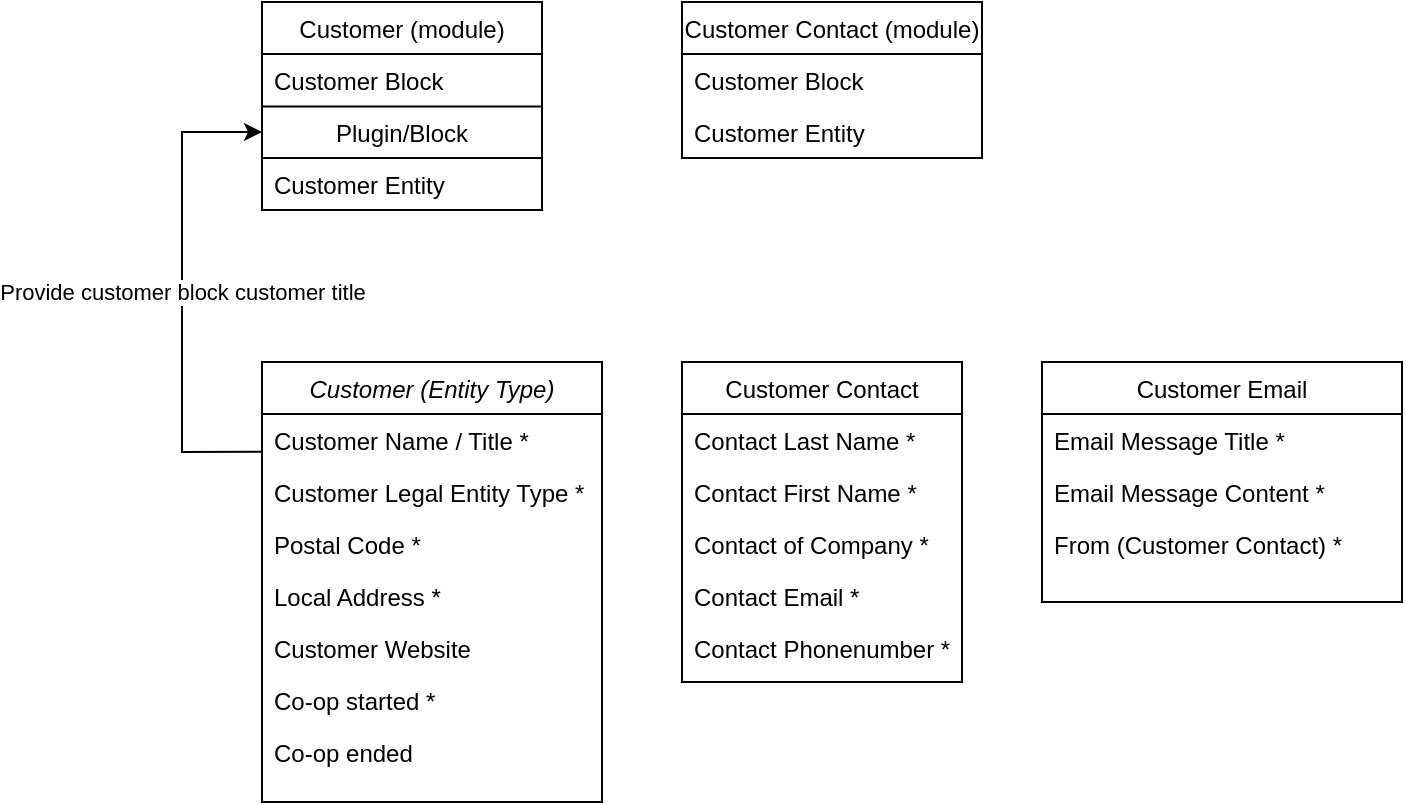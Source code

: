 <mxfile version="14.4.3" type="device"><diagram id="C5RBs43oDa-KdzZeNtuy" name="Page-1"><mxGraphModel dx="1588" dy="386" grid="1" gridSize="10" guides="1" tooltips="1" connect="1" arrows="1" fold="1" page="1" pageScale="1" pageWidth="827" pageHeight="1169" math="0" shadow="0"><root><mxCell id="WIyWlLk6GJQsqaUBKTNV-0"/><mxCell id="WIyWlLk6GJQsqaUBKTNV-1" parent="WIyWlLk6GJQsqaUBKTNV-0"/><mxCell id="zkfFHV4jXpPFQw0GAbJ--0" value="Customer (Entity Type)" style="swimlane;fontStyle=2;align=center;verticalAlign=top;childLayout=stackLayout;horizontal=1;startSize=26;horizontalStack=0;resizeParent=1;resizeLast=0;collapsible=1;marginBottom=0;rounded=0;shadow=0;strokeWidth=1;" parent="WIyWlLk6GJQsqaUBKTNV-1" vertex="1"><mxGeometry x="70" y="240" width="170" height="220" as="geometry"><mxRectangle x="230" y="140" width="160" height="26" as="alternateBounds"/></mxGeometry></mxCell><mxCell id="zkfFHV4jXpPFQw0GAbJ--1" value="Customer Name / Title *" style="text;align=left;verticalAlign=top;spacingLeft=4;spacingRight=4;overflow=hidden;rotatable=0;points=[[0,0.5],[1,0.5]];portConstraint=eastwest;" parent="zkfFHV4jXpPFQw0GAbJ--0" vertex="1"><mxGeometry y="26" width="170" height="26" as="geometry"/></mxCell><mxCell id="zkfFHV4jXpPFQw0GAbJ--2" value="Customer Legal Entity Type *" style="text;align=left;verticalAlign=top;spacingLeft=4;spacingRight=4;overflow=hidden;rotatable=0;points=[[0,0.5],[1,0.5]];portConstraint=eastwest;rounded=0;shadow=0;html=0;" parent="zkfFHV4jXpPFQw0GAbJ--0" vertex="1"><mxGeometry y="52" width="170" height="26" as="geometry"/></mxCell><mxCell id="zkfFHV4jXpPFQw0GAbJ--3" value="Postal Code *" style="text;align=left;verticalAlign=top;spacingLeft=4;spacingRight=4;overflow=hidden;rotatable=0;points=[[0,0.5],[1,0.5]];portConstraint=eastwest;rounded=0;shadow=0;html=0;" parent="zkfFHV4jXpPFQw0GAbJ--0" vertex="1"><mxGeometry y="78" width="170" height="26" as="geometry"/></mxCell><mxCell id="x12rZ52oedlUnGDKwIvy-3" value="Local Address *" style="text;align=left;verticalAlign=top;spacingLeft=4;spacingRight=4;overflow=hidden;rotatable=0;points=[[0,0.5],[1,0.5]];portConstraint=eastwest;rounded=0;shadow=0;html=0;" parent="zkfFHV4jXpPFQw0GAbJ--0" vertex="1"><mxGeometry y="104" width="170" height="26" as="geometry"/></mxCell><mxCell id="x12rZ52oedlUnGDKwIvy-4" value="Customer Website" style="text;align=left;verticalAlign=top;spacingLeft=4;spacingRight=4;overflow=hidden;rotatable=0;points=[[0,0.5],[1,0.5]];portConstraint=eastwest;rounded=0;shadow=0;html=0;" parent="zkfFHV4jXpPFQw0GAbJ--0" vertex="1"><mxGeometry y="130" width="170" height="26" as="geometry"/></mxCell><mxCell id="x12rZ52oedlUnGDKwIvy-5" value="Co-op started *" style="text;align=left;verticalAlign=top;spacingLeft=4;spacingRight=4;overflow=hidden;rotatable=0;points=[[0,0.5],[1,0.5]];portConstraint=eastwest;rounded=0;shadow=0;html=0;" parent="zkfFHV4jXpPFQw0GAbJ--0" vertex="1"><mxGeometry y="156" width="170" height="26" as="geometry"/></mxCell><mxCell id="x12rZ52oedlUnGDKwIvy-6" value="Co-op ended" style="text;align=left;verticalAlign=top;spacingLeft=4;spacingRight=4;overflow=hidden;rotatable=0;points=[[0,0.5],[1,0.5]];portConstraint=eastwest;rounded=0;shadow=0;html=0;" parent="zkfFHV4jXpPFQw0GAbJ--0" vertex="1"><mxGeometry y="182" width="170" height="26" as="geometry"/></mxCell><mxCell id="zkfFHV4jXpPFQw0GAbJ--13" value="Customer Email" style="swimlane;fontStyle=0;align=center;verticalAlign=top;childLayout=stackLayout;horizontal=1;startSize=26;horizontalStack=0;resizeParent=1;resizeLast=0;collapsible=1;marginBottom=0;rounded=0;shadow=0;strokeWidth=1;" parent="WIyWlLk6GJQsqaUBKTNV-1" vertex="1"><mxGeometry x="460" y="240" width="180" height="120" as="geometry"><mxRectangle x="340" y="380" width="170" height="26" as="alternateBounds"/></mxGeometry></mxCell><mxCell id="zkfFHV4jXpPFQw0GAbJ--14" value="Email Message Title *" style="text;align=left;verticalAlign=top;spacingLeft=4;spacingRight=4;overflow=hidden;rotatable=0;points=[[0,0.5],[1,0.5]];portConstraint=eastwest;" parent="zkfFHV4jXpPFQw0GAbJ--13" vertex="1"><mxGeometry y="26" width="180" height="26" as="geometry"/></mxCell><mxCell id="x12rZ52oedlUnGDKwIvy-9" value="Email Message Content *" style="text;align=left;verticalAlign=top;spacingLeft=4;spacingRight=4;overflow=hidden;rotatable=0;points=[[0,0.5],[1,0.5]];portConstraint=eastwest;" parent="zkfFHV4jXpPFQw0GAbJ--13" vertex="1"><mxGeometry y="52" width="180" height="26" as="geometry"/></mxCell><mxCell id="x12rZ52oedlUnGDKwIvy-10" value="From (Customer Contact) *" style="text;align=left;verticalAlign=top;spacingLeft=4;spacingRight=4;overflow=hidden;rotatable=0;points=[[0,0.5],[1,0.5]];portConstraint=eastwest;" parent="zkfFHV4jXpPFQw0GAbJ--13" vertex="1"><mxGeometry y="78" width="180" height="26" as="geometry"/></mxCell><mxCell id="zkfFHV4jXpPFQw0GAbJ--17" value="Customer Contact" style="swimlane;fontStyle=0;align=center;verticalAlign=top;childLayout=stackLayout;horizontal=1;startSize=26;horizontalStack=0;resizeParent=1;resizeLast=0;collapsible=1;marginBottom=0;rounded=0;shadow=0;strokeWidth=1;" parent="WIyWlLk6GJQsqaUBKTNV-1" vertex="1"><mxGeometry x="280" y="240" width="140" height="160" as="geometry"><mxRectangle x="550" y="140" width="160" height="26" as="alternateBounds"/></mxGeometry></mxCell><mxCell id="zkfFHV4jXpPFQw0GAbJ--19" value="Contact Last Name *" style="text;align=left;verticalAlign=top;spacingLeft=4;spacingRight=4;overflow=hidden;rotatable=0;points=[[0,0.5],[1,0.5]];portConstraint=eastwest;rounded=0;shadow=0;html=0;" parent="zkfFHV4jXpPFQw0GAbJ--17" vertex="1"><mxGeometry y="26" width="140" height="26" as="geometry"/></mxCell><mxCell id="zkfFHV4jXpPFQw0GAbJ--18" value="Contact First Name *" style="text;align=left;verticalAlign=top;spacingLeft=4;spacingRight=4;overflow=hidden;rotatable=0;points=[[0,0.5],[1,0.5]];portConstraint=eastwest;" parent="zkfFHV4jXpPFQw0GAbJ--17" vertex="1"><mxGeometry y="52" width="140" height="26" as="geometry"/></mxCell><mxCell id="zkfFHV4jXpPFQw0GAbJ--20" value="Contact of Company *" style="text;align=left;verticalAlign=top;spacingLeft=4;spacingRight=4;overflow=hidden;rotatable=0;points=[[0,0.5],[1,0.5]];portConstraint=eastwest;rounded=0;shadow=0;html=0;" parent="zkfFHV4jXpPFQw0GAbJ--17" vertex="1"><mxGeometry y="78" width="140" height="26" as="geometry"/></mxCell><mxCell id="zkfFHV4jXpPFQw0GAbJ--21" value="Contact Email *" style="text;align=left;verticalAlign=top;spacingLeft=4;spacingRight=4;overflow=hidden;rotatable=0;points=[[0,0.5],[1,0.5]];portConstraint=eastwest;rounded=0;shadow=0;html=0;" parent="zkfFHV4jXpPFQw0GAbJ--17" vertex="1"><mxGeometry y="104" width="140" height="26" as="geometry"/></mxCell><mxCell id="x12rZ52oedlUnGDKwIvy-7" value="Contact Phonenumber *" style="text;align=left;verticalAlign=top;spacingLeft=4;spacingRight=4;overflow=hidden;rotatable=0;points=[[0,0.5],[1,0.5]];portConstraint=eastwest;rounded=0;shadow=0;html=0;" parent="zkfFHV4jXpPFQw0GAbJ--17" vertex="1"><mxGeometry y="130" width="140" height="26" as="geometry"/></mxCell><mxCell id="mqQrh74Ps5KEmhloLI24-1" value="Customer (module)" style="swimlane;fontStyle=0;childLayout=stackLayout;horizontal=1;startSize=26;fillColor=none;horizontalStack=0;resizeParent=1;resizeParentMax=0;resizeLast=0;collapsible=1;marginBottom=0;" vertex="1" parent="WIyWlLk6GJQsqaUBKTNV-1"><mxGeometry x="70" y="60" width="140" height="104" as="geometry"/></mxCell><mxCell id="mqQrh74Ps5KEmhloLI24-2" value="Customer Block&#10;" style="text;strokeColor=none;fillColor=none;align=left;verticalAlign=top;spacingLeft=4;spacingRight=4;overflow=hidden;rotatable=0;points=[[0,0.5],[1,0.5]];portConstraint=eastwest;" vertex="1" parent="mqQrh74Ps5KEmhloLI24-1"><mxGeometry y="26" width="140" height="26" as="geometry"/></mxCell><mxCell id="mqQrh74Ps5KEmhloLI24-13" value="Plugin/Block" style="text;strokeColor=none;fillColor=none;align=center;verticalAlign=middle;spacingLeft=4;spacingRight=4;overflow=hidden;rotatable=0;points=[[0,0.5],[1,0.5]];portConstraint=eastwest;labelPosition=center;verticalLabelPosition=middle;" vertex="1" parent="mqQrh74Ps5KEmhloLI24-1"><mxGeometry y="52" width="140" height="26" as="geometry"/></mxCell><mxCell id="mqQrh74Ps5KEmhloLI24-15" value="" style="endArrow=none;html=1;exitX=0;exitY=0.012;exitDx=0;exitDy=0;exitPerimeter=0;entryX=0.996;entryY=0.012;entryDx=0;entryDy=0;entryPerimeter=0;" edge="1" parent="mqQrh74Ps5KEmhloLI24-1" source="mqQrh74Ps5KEmhloLI24-13" target="mqQrh74Ps5KEmhloLI24-13"><mxGeometry width="50" height="50" relative="1" as="geometry"><mxPoint x="100" y="160" as="sourcePoint"/><mxPoint x="150" y="110" as="targetPoint"/></mxGeometry></mxCell><mxCell id="mqQrh74Ps5KEmhloLI24-22" value="" style="endArrow=none;html=1;exitX=0;exitY=0.012;exitDx=0;exitDy=0;exitPerimeter=0;entryX=0.996;entryY=0.012;entryDx=0;entryDy=0;entryPerimeter=0;" edge="1" parent="mqQrh74Ps5KEmhloLI24-1"><mxGeometry width="50" height="50" relative="1" as="geometry"><mxPoint x="0.56" y="78.002" as="sourcePoint"/><mxPoint x="140.0" y="78.002" as="targetPoint"/></mxGeometry></mxCell><mxCell id="mqQrh74Ps5KEmhloLI24-20" value="Customer Entity" style="text;strokeColor=none;fillColor=none;align=left;verticalAlign=top;spacingLeft=4;spacingRight=4;overflow=hidden;rotatable=0;points=[[0,0.5],[1,0.5]];portConstraint=eastwest;" vertex="1" parent="mqQrh74Ps5KEmhloLI24-1"><mxGeometry y="78" width="140" height="26" as="geometry"/></mxCell><mxCell id="mqQrh74Ps5KEmhloLI24-25" value="Customer Contact (module)" style="swimlane;fontStyle=0;childLayout=stackLayout;horizontal=1;startSize=26;fillColor=none;horizontalStack=0;resizeParent=1;resizeParentMax=0;resizeLast=0;collapsible=1;marginBottom=0;" vertex="1" parent="WIyWlLk6GJQsqaUBKTNV-1"><mxGeometry x="280" y="60" width="150" height="78" as="geometry"/></mxCell><mxCell id="mqQrh74Ps5KEmhloLI24-26" value="Customer Block&#10;" style="text;strokeColor=none;fillColor=none;align=left;verticalAlign=top;spacingLeft=4;spacingRight=4;overflow=hidden;rotatable=0;points=[[0,0.5],[1,0.5]];portConstraint=eastwest;" vertex="1" parent="mqQrh74Ps5KEmhloLI24-25"><mxGeometry y="26" width="150" height="26" as="geometry"/></mxCell><mxCell id="mqQrh74Ps5KEmhloLI24-29" value="" style="endArrow=none;html=1;exitX=0;exitY=0.012;exitDx=0;exitDy=0;exitPerimeter=0;entryX=0.996;entryY=0.012;entryDx=0;entryDy=0;entryPerimeter=0;" edge="1" parent="mqQrh74Ps5KEmhloLI24-25"><mxGeometry width="50" height="50" relative="1" as="geometry"><mxPoint x="0.56" y="78.002" as="sourcePoint"/><mxPoint x="140.0" y="78.002" as="targetPoint"/></mxGeometry></mxCell><mxCell id="mqQrh74Ps5KEmhloLI24-30" value="Customer Entity" style="text;strokeColor=none;fillColor=none;align=left;verticalAlign=top;spacingLeft=4;spacingRight=4;overflow=hidden;rotatable=0;points=[[0,0.5],[1,0.5]];portConstraint=eastwest;" vertex="1" parent="mqQrh74Ps5KEmhloLI24-25"><mxGeometry y="52" width="150" height="26" as="geometry"/></mxCell><mxCell id="mqQrh74Ps5KEmhloLI24-38" value="" style="endArrow=classic;html=1;entryX=0;entryY=0.5;entryDx=0;entryDy=0;exitX=-0.003;exitY=0.728;exitDx=0;exitDy=0;exitPerimeter=0;rounded=0;" edge="1" parent="WIyWlLk6GJQsqaUBKTNV-1" source="zkfFHV4jXpPFQw0GAbJ--1" target="mqQrh74Ps5KEmhloLI24-13"><mxGeometry relative="1" as="geometry"><mxPoint x="30" y="230" as="sourcePoint"/><mxPoint x="120" y="210" as="targetPoint"/><Array as="points"><mxPoint x="30" y="285"/><mxPoint x="30" y="125"/></Array></mxGeometry></mxCell><mxCell id="mqQrh74Ps5KEmhloLI24-39" value="Provide customer block customer title" style="edgeLabel;resizable=0;html=1;align=center;verticalAlign=middle;" connectable="0" vertex="1" parent="mqQrh74Ps5KEmhloLI24-38"><mxGeometry relative="1" as="geometry"/></mxCell></root></mxGraphModel></diagram></mxfile>